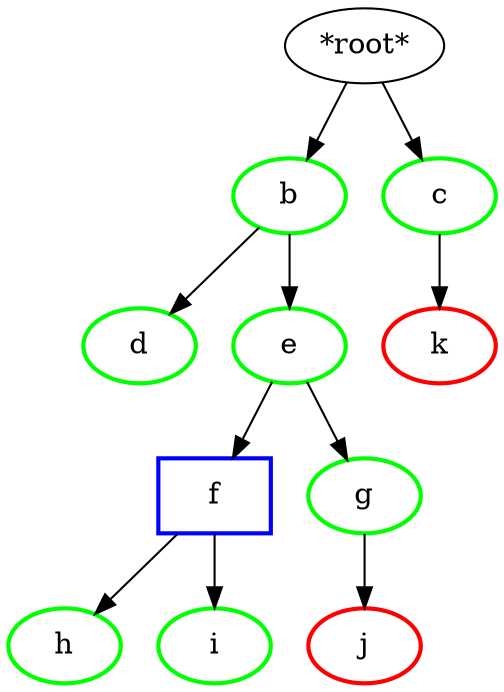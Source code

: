 digraph {

a->b
a->c
c->k
b->d
b->e
e->f
e->g
f->h
f->i
g->j

f [shape="box", color="blue", penwidth=2.0]
h [color="green", penwidth=2.0]
i [color="green", penwidth=2.0]
g [color="green", penwidth=2.0]
d [color="green", penwidth=2.0]
e [color="green", penwidth=2.0]
b [color="green", penwidth=2.0]
a [label="*root*"]
c [color="green", penwidth=2.0]
j [color="red", penwidth=2.0]
k [color="red", penwidth=2.0]

}
